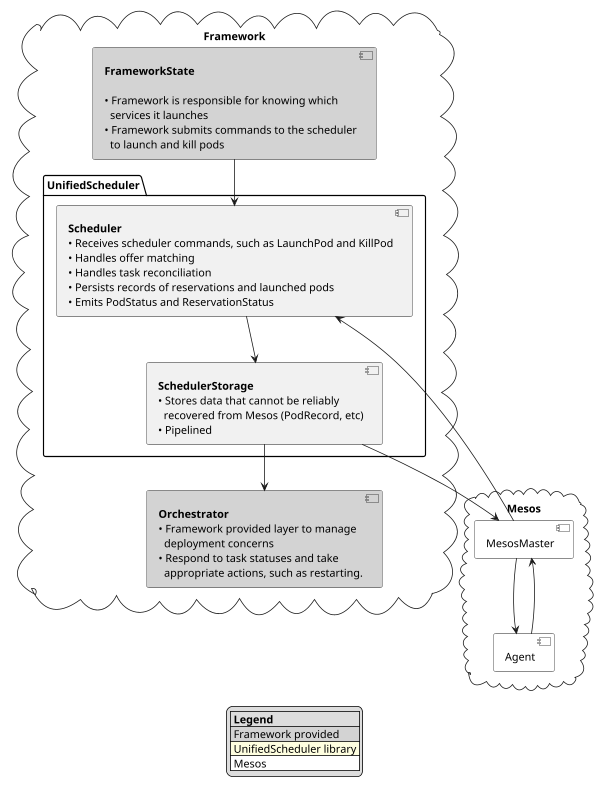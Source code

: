 @startuml
scale 600 width

legend
|= Legend|
|<#LightGrey> Framework provided |
|<#LightYellow> UnifiedScheduler library |
|<#White> Mesos |
endlegend

cloud Framework {
  component FrameworkState #LightGrey [
    <b>FrameworkState</b>

    • Framework is responsible for knowing which
      services it launches
    • Framework submits commands to the scheduler
      to launch and kill pods
  ]

  package UnifiedScheduler {
    component Scheduler [
      <b>Scheduler</b>
      • Receives scheduler commands, such as LaunchPod and KillPod
      • Handles offer matching
      • Handles task reconciliation
      • Persists records of reservations and launched pods
      • Emits PodStatus and ReservationStatus
    ]

    component SchedulerStorage [
      <b>SchedulerStorage</b>
      • Stores data that cannot be reliably
        recovered from Mesos (PodRecord, etc)
      • Pipelined
    ]

    Scheduler --> SchedulerStorage
  }

  component Orchestrator #LightGrey [
    <b>Orchestrator</b>
    • Framework provided layer to manage
      deployment concerns
    • Respond to task statuses and take
      appropriate actions, such as restarting.
  ]
}

cloud Mesos {
  component MesosMaster #White
  component Agent #White
  MesosMaster --> Agent
  MesosMaster <-- Agent
}

MesosMaster --> Scheduler
SchedulerStorage --> MesosMaster
SchedulerStorage --> Orchestrator
FrameworkState --> Scheduler

 
@enduml
